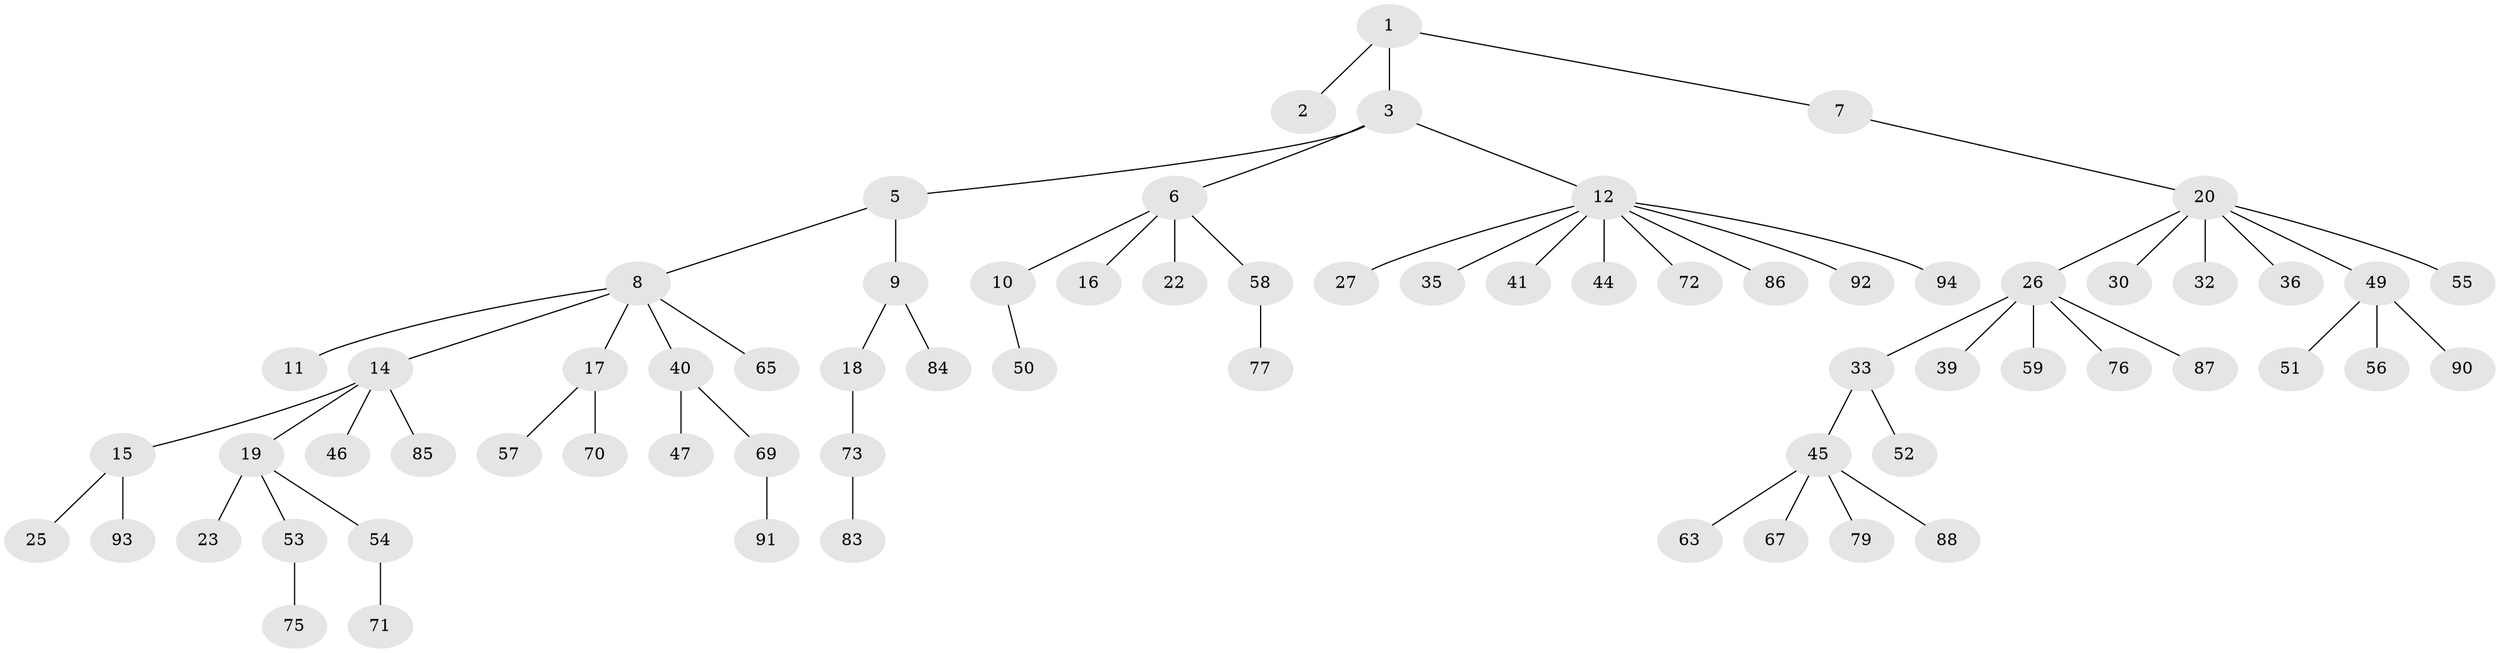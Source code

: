 // Generated by graph-tools (version 1.1) at 2025/24/03/03/25 07:24:08]
// undirected, 69 vertices, 68 edges
graph export_dot {
graph [start="1"]
  node [color=gray90,style=filled];
  1 [super="+4"];
  2;
  3 [super="+29"];
  5 [super="+62"];
  6 [super="+13"];
  7 [super="+43"];
  8 [super="+38"];
  9 [super="+80"];
  10 [super="+42"];
  11;
  12 [super="+48"];
  14 [super="+24"];
  15 [super="+81"];
  16;
  17 [super="+28"];
  18 [super="+37"];
  19 [super="+31"];
  20 [super="+21"];
  22;
  23;
  25;
  26 [super="+64"];
  27;
  30;
  32;
  33 [super="+34"];
  35;
  36;
  39;
  40 [super="+60"];
  41;
  44;
  45 [super="+66"];
  46;
  47;
  49 [super="+82"];
  50;
  51;
  52;
  53 [super="+61"];
  54;
  55;
  56;
  57;
  58 [super="+68"];
  59;
  63;
  65 [super="+78"];
  67;
  69 [super="+74"];
  70;
  71;
  72;
  73;
  75;
  76;
  77;
  79;
  83 [super="+89"];
  84;
  85;
  86;
  87;
  88;
  90;
  91;
  92;
  93;
  94;
  1 -- 2;
  1 -- 3;
  1 -- 7;
  3 -- 5;
  3 -- 6;
  3 -- 12;
  5 -- 8;
  5 -- 9;
  6 -- 10;
  6 -- 16;
  6 -- 58;
  6 -- 22;
  7 -- 20;
  8 -- 11;
  8 -- 14;
  8 -- 17;
  8 -- 40;
  8 -- 65;
  9 -- 18;
  9 -- 84;
  10 -- 50;
  12 -- 27;
  12 -- 35;
  12 -- 41;
  12 -- 44;
  12 -- 72;
  12 -- 86;
  12 -- 94;
  12 -- 92;
  14 -- 15;
  14 -- 19;
  14 -- 46;
  14 -- 85;
  15 -- 25;
  15 -- 93;
  17 -- 57;
  17 -- 70;
  18 -- 73;
  19 -- 23;
  19 -- 53;
  19 -- 54;
  20 -- 26;
  20 -- 32;
  20 -- 36;
  20 -- 49;
  20 -- 55;
  20 -- 30;
  26 -- 33;
  26 -- 39;
  26 -- 59;
  26 -- 76;
  26 -- 87;
  33 -- 45;
  33 -- 52;
  40 -- 47;
  40 -- 69;
  45 -- 63;
  45 -- 67;
  45 -- 88;
  45 -- 79;
  49 -- 51;
  49 -- 56;
  49 -- 90;
  53 -- 75;
  54 -- 71;
  58 -- 77;
  69 -- 91;
  73 -- 83;
}
